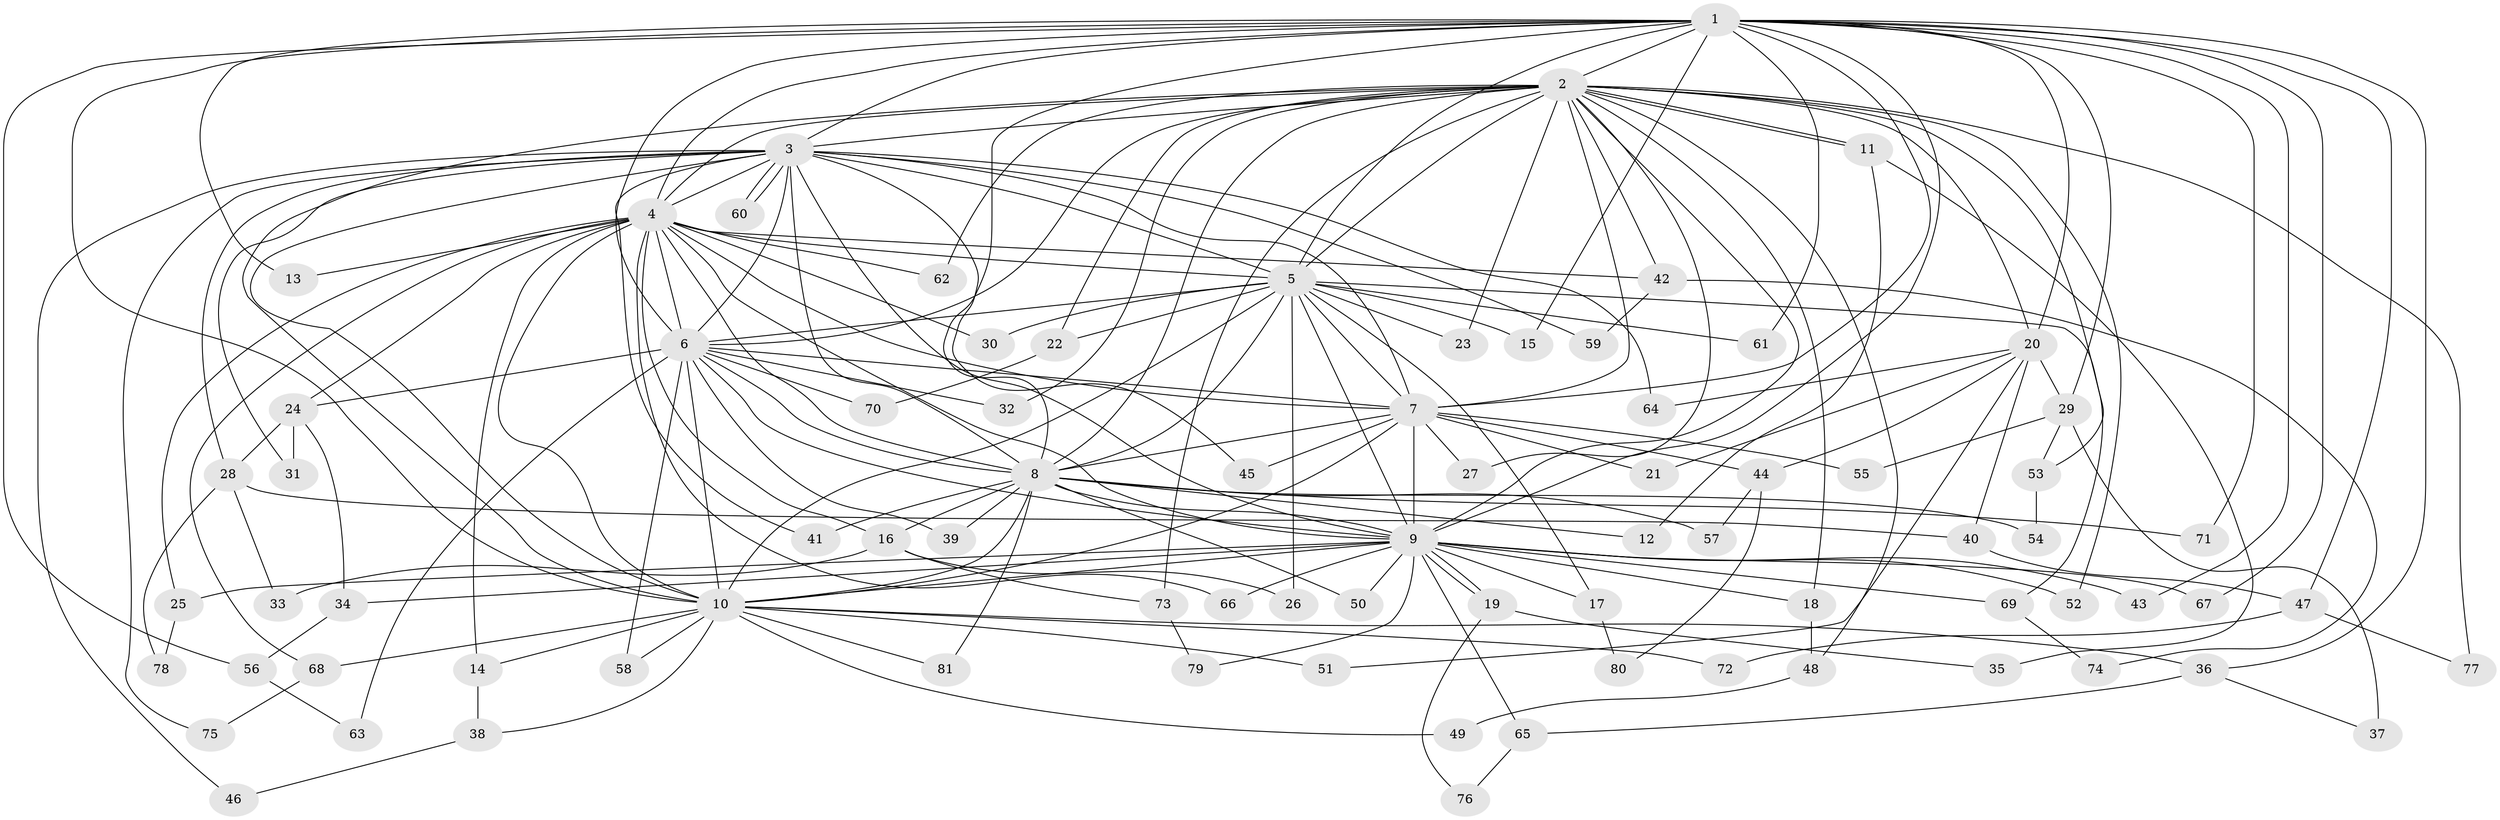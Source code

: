 // Generated by graph-tools (version 1.1) at 2025/13/03/09/25 04:13:55]
// undirected, 81 vertices, 187 edges
graph export_dot {
graph [start="1"]
  node [color=gray90,style=filled];
  1;
  2;
  3;
  4;
  5;
  6;
  7;
  8;
  9;
  10;
  11;
  12;
  13;
  14;
  15;
  16;
  17;
  18;
  19;
  20;
  21;
  22;
  23;
  24;
  25;
  26;
  27;
  28;
  29;
  30;
  31;
  32;
  33;
  34;
  35;
  36;
  37;
  38;
  39;
  40;
  41;
  42;
  43;
  44;
  45;
  46;
  47;
  48;
  49;
  50;
  51;
  52;
  53;
  54;
  55;
  56;
  57;
  58;
  59;
  60;
  61;
  62;
  63;
  64;
  65;
  66;
  67;
  68;
  69;
  70;
  71;
  72;
  73;
  74;
  75;
  76;
  77;
  78;
  79;
  80;
  81;
  1 -- 2;
  1 -- 3;
  1 -- 4;
  1 -- 5;
  1 -- 6;
  1 -- 7;
  1 -- 8;
  1 -- 9;
  1 -- 10;
  1 -- 13;
  1 -- 15;
  1 -- 20;
  1 -- 29;
  1 -- 36;
  1 -- 43;
  1 -- 47;
  1 -- 56;
  1 -- 61;
  1 -- 67;
  1 -- 71;
  2 -- 3;
  2 -- 4;
  2 -- 5;
  2 -- 6;
  2 -- 7;
  2 -- 8;
  2 -- 9;
  2 -- 10;
  2 -- 11;
  2 -- 11;
  2 -- 18;
  2 -- 20;
  2 -- 22;
  2 -- 23;
  2 -- 27;
  2 -- 32;
  2 -- 42;
  2 -- 48;
  2 -- 52;
  2 -- 53;
  2 -- 62;
  2 -- 73;
  2 -- 77;
  3 -- 4;
  3 -- 5;
  3 -- 6;
  3 -- 7;
  3 -- 8;
  3 -- 9;
  3 -- 10;
  3 -- 28;
  3 -- 31;
  3 -- 41;
  3 -- 45;
  3 -- 46;
  3 -- 59;
  3 -- 60;
  3 -- 60;
  3 -- 64;
  3 -- 75;
  4 -- 5;
  4 -- 6;
  4 -- 7;
  4 -- 8;
  4 -- 9;
  4 -- 10;
  4 -- 13;
  4 -- 14;
  4 -- 16;
  4 -- 24;
  4 -- 25;
  4 -- 30;
  4 -- 42;
  4 -- 62;
  4 -- 66;
  4 -- 68;
  5 -- 6;
  5 -- 7;
  5 -- 8;
  5 -- 9;
  5 -- 10;
  5 -- 15;
  5 -- 17;
  5 -- 22;
  5 -- 23;
  5 -- 26;
  5 -- 30;
  5 -- 61;
  5 -- 69;
  6 -- 7;
  6 -- 8;
  6 -- 9;
  6 -- 10;
  6 -- 24;
  6 -- 32;
  6 -- 39;
  6 -- 58;
  6 -- 63;
  6 -- 70;
  7 -- 8;
  7 -- 9;
  7 -- 10;
  7 -- 21;
  7 -- 27;
  7 -- 44;
  7 -- 45;
  7 -- 55;
  8 -- 9;
  8 -- 10;
  8 -- 12;
  8 -- 16;
  8 -- 39;
  8 -- 41;
  8 -- 50;
  8 -- 54;
  8 -- 57;
  8 -- 71;
  8 -- 81;
  9 -- 10;
  9 -- 17;
  9 -- 18;
  9 -- 19;
  9 -- 19;
  9 -- 25;
  9 -- 34;
  9 -- 43;
  9 -- 50;
  9 -- 52;
  9 -- 65;
  9 -- 66;
  9 -- 67;
  9 -- 69;
  9 -- 79;
  10 -- 14;
  10 -- 36;
  10 -- 38;
  10 -- 49;
  10 -- 51;
  10 -- 58;
  10 -- 68;
  10 -- 72;
  10 -- 81;
  11 -- 12;
  11 -- 35;
  14 -- 38;
  16 -- 26;
  16 -- 33;
  16 -- 73;
  17 -- 80;
  18 -- 48;
  19 -- 35;
  19 -- 76;
  20 -- 21;
  20 -- 29;
  20 -- 40;
  20 -- 44;
  20 -- 51;
  20 -- 64;
  22 -- 70;
  24 -- 28;
  24 -- 31;
  24 -- 34;
  25 -- 78;
  28 -- 33;
  28 -- 40;
  28 -- 78;
  29 -- 37;
  29 -- 53;
  29 -- 55;
  34 -- 56;
  36 -- 37;
  36 -- 65;
  38 -- 46;
  40 -- 47;
  42 -- 59;
  42 -- 74;
  44 -- 57;
  44 -- 80;
  47 -- 72;
  47 -- 77;
  48 -- 49;
  53 -- 54;
  56 -- 63;
  65 -- 76;
  68 -- 75;
  69 -- 74;
  73 -- 79;
}
